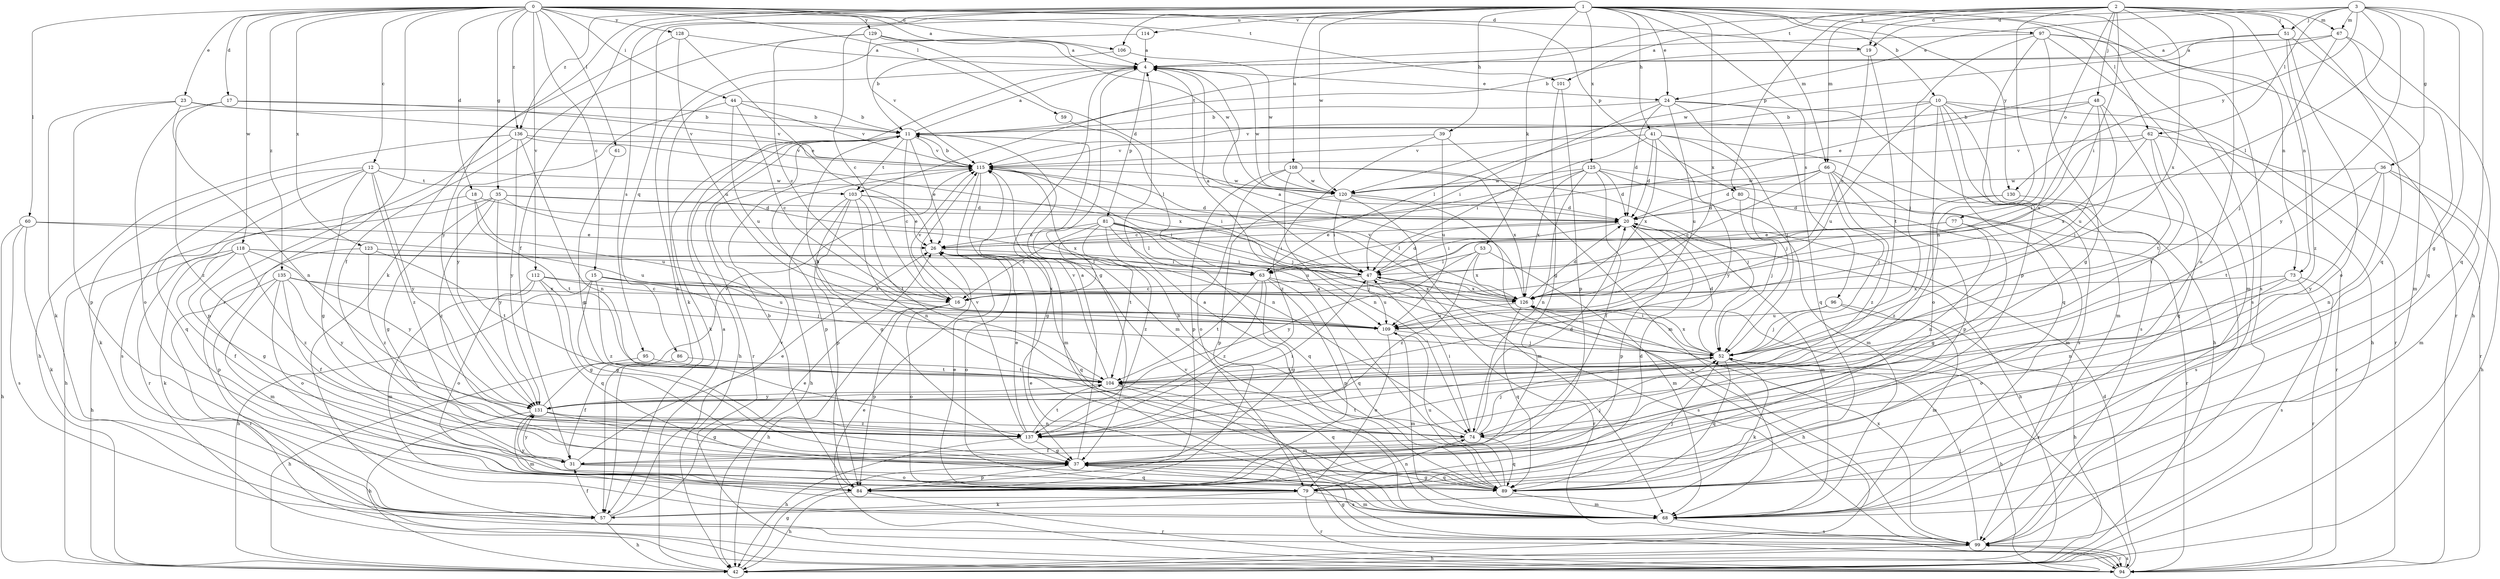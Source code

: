 strict digraph  {
0;
1;
2;
3;
4;
10;
11;
12;
15;
16;
17;
18;
19;
20;
23;
24;
26;
31;
35;
36;
37;
39;
41;
42;
44;
47;
48;
51;
52;
53;
57;
59;
60;
61;
62;
63;
66;
67;
68;
73;
74;
77;
79;
80;
81;
84;
86;
89;
94;
95;
96;
97;
99;
101;
103;
104;
106;
108;
109;
112;
114;
115;
118;
120;
123;
125;
126;
128;
129;
130;
131;
135;
136;
137;
0 -> 4  [label=a];
0 -> 12  [label=c];
0 -> 15  [label=c];
0 -> 17  [label=d];
0 -> 18  [label=d];
0 -> 19  [label=d];
0 -> 23  [label=e];
0 -> 35  [label=g];
0 -> 44  [label=i];
0 -> 59  [label=l];
0 -> 60  [label=l];
0 -> 61  [label=l];
0 -> 80  [label=p];
0 -> 94  [label=r];
0 -> 101  [label=t];
0 -> 106  [label=u];
0 -> 112  [label=v];
0 -> 118  [label=w];
0 -> 123  [label=x];
0 -> 128  [label=y];
0 -> 129  [label=y];
0 -> 135  [label=z];
0 -> 136  [label=z];
1 -> 10  [label=b];
1 -> 16  [label=c];
1 -> 24  [label=e];
1 -> 31  [label=f];
1 -> 39  [label=h];
1 -> 41  [label=h];
1 -> 53  [label=k];
1 -> 57  [label=k];
1 -> 62  [label=l];
1 -> 66  [label=m];
1 -> 73  [label=n];
1 -> 86  [label=q];
1 -> 95  [label=s];
1 -> 96  [label=s];
1 -> 97  [label=s];
1 -> 99  [label=s];
1 -> 106  [label=u];
1 -> 108  [label=u];
1 -> 114  [label=v];
1 -> 120  [label=w];
1 -> 125  [label=x];
1 -> 126  [label=x];
1 -> 130  [label=y];
1 -> 136  [label=z];
2 -> 19  [label=d];
2 -> 47  [label=i];
2 -> 48  [label=j];
2 -> 51  [label=j];
2 -> 66  [label=m];
2 -> 67  [label=m];
2 -> 73  [label=n];
2 -> 74  [label=n];
2 -> 77  [label=o];
2 -> 79  [label=o];
2 -> 80  [label=p];
2 -> 89  [label=q];
2 -> 101  [label=t];
2 -> 103  [label=t];
2 -> 126  [label=x];
3 -> 19  [label=d];
3 -> 24  [label=e];
3 -> 36  [label=g];
3 -> 37  [label=g];
3 -> 51  [label=j];
3 -> 62  [label=l];
3 -> 63  [label=l];
3 -> 67  [label=m];
3 -> 89  [label=q];
3 -> 130  [label=y];
3 -> 131  [label=y];
4 -> 24  [label=e];
4 -> 37  [label=g];
4 -> 57  [label=k];
4 -> 81  [label=p];
4 -> 120  [label=w];
10 -> 11  [label=b];
10 -> 42  [label=h];
10 -> 63  [label=l];
10 -> 68  [label=m];
10 -> 79  [label=o];
10 -> 89  [label=q];
10 -> 94  [label=r];
10 -> 99  [label=s];
10 -> 109  [label=u];
11 -> 4  [label=a];
11 -> 16  [label=c];
11 -> 26  [label=e];
11 -> 42  [label=h];
11 -> 57  [label=k];
11 -> 68  [label=m];
11 -> 94  [label=r];
11 -> 103  [label=t];
11 -> 115  [label=v];
12 -> 37  [label=g];
12 -> 57  [label=k];
12 -> 89  [label=q];
12 -> 99  [label=s];
12 -> 103  [label=t];
12 -> 120  [label=w];
12 -> 131  [label=y];
12 -> 137  [label=z];
15 -> 37  [label=g];
15 -> 42  [label=h];
15 -> 52  [label=j];
15 -> 109  [label=u];
15 -> 126  [label=x];
15 -> 137  [label=z];
16 -> 42  [label=h];
16 -> 79  [label=o];
16 -> 84  [label=p];
16 -> 115  [label=v];
17 -> 11  [label=b];
17 -> 79  [label=o];
17 -> 115  [label=v];
17 -> 137  [label=z];
18 -> 20  [label=d];
18 -> 42  [label=h];
18 -> 104  [label=t];
18 -> 109  [label=u];
19 -> 11  [label=b];
19 -> 16  [label=c];
19 -> 104  [label=t];
20 -> 26  [label=e];
20 -> 42  [label=h];
20 -> 47  [label=i];
20 -> 68  [label=m];
20 -> 84  [label=p];
23 -> 11  [label=b];
23 -> 57  [label=k];
23 -> 74  [label=n];
23 -> 84  [label=p];
23 -> 115  [label=v];
24 -> 11  [label=b];
24 -> 20  [label=d];
24 -> 42  [label=h];
24 -> 47  [label=i];
24 -> 52  [label=j];
24 -> 89  [label=q];
24 -> 109  [label=u];
26 -> 47  [label=i];
26 -> 79  [label=o];
26 -> 89  [label=q];
31 -> 26  [label=e];
31 -> 79  [label=o];
31 -> 89  [label=q];
31 -> 131  [label=y];
35 -> 20  [label=d];
35 -> 37  [label=g];
35 -> 47  [label=i];
35 -> 94  [label=r];
35 -> 126  [label=x];
35 -> 131  [label=y];
35 -> 137  [label=z];
36 -> 42  [label=h];
36 -> 68  [label=m];
36 -> 74  [label=n];
36 -> 104  [label=t];
36 -> 120  [label=w];
36 -> 131  [label=y];
37 -> 4  [label=a];
37 -> 52  [label=j];
37 -> 84  [label=p];
37 -> 89  [label=q];
37 -> 99  [label=s];
39 -> 68  [label=m];
39 -> 109  [label=u];
39 -> 115  [label=v];
39 -> 137  [label=z];
41 -> 20  [label=d];
41 -> 47  [label=i];
41 -> 52  [label=j];
41 -> 99  [label=s];
41 -> 115  [label=v];
41 -> 126  [label=x];
41 -> 131  [label=y];
42 -> 4  [label=a];
42 -> 37  [label=g];
44 -> 11  [label=b];
44 -> 16  [label=c];
44 -> 109  [label=u];
44 -> 115  [label=v];
44 -> 131  [label=y];
47 -> 4  [label=a];
47 -> 16  [label=c];
47 -> 20  [label=d];
47 -> 94  [label=r];
47 -> 99  [label=s];
47 -> 109  [label=u];
47 -> 126  [label=x];
48 -> 11  [label=b];
48 -> 52  [label=j];
48 -> 104  [label=t];
48 -> 109  [label=u];
48 -> 115  [label=v];
48 -> 126  [label=x];
51 -> 4  [label=a];
51 -> 68  [label=m];
51 -> 79  [label=o];
51 -> 120  [label=w];
51 -> 137  [label=z];
52 -> 20  [label=d];
52 -> 42  [label=h];
52 -> 47  [label=i];
52 -> 57  [label=k];
52 -> 89  [label=q];
52 -> 104  [label=t];
52 -> 126  [label=x];
53 -> 63  [label=l];
53 -> 68  [label=m];
53 -> 126  [label=x];
53 -> 131  [label=y];
53 -> 137  [label=z];
57 -> 26  [label=e];
57 -> 31  [label=f];
57 -> 42  [label=h];
57 -> 115  [label=v];
59 -> 63  [label=l];
60 -> 26  [label=e];
60 -> 42  [label=h];
60 -> 57  [label=k];
60 -> 99  [label=s];
60 -> 109  [label=u];
61 -> 37  [label=g];
62 -> 47  [label=i];
62 -> 89  [label=q];
62 -> 94  [label=r];
62 -> 104  [label=t];
62 -> 115  [label=v];
62 -> 126  [label=x];
63 -> 37  [label=g];
63 -> 84  [label=p];
63 -> 89  [label=q];
63 -> 104  [label=t];
63 -> 126  [label=x];
63 -> 137  [label=z];
66 -> 16  [label=c];
66 -> 20  [label=d];
66 -> 52  [label=j];
66 -> 68  [label=m];
66 -> 84  [label=p];
66 -> 120  [label=w];
66 -> 137  [label=z];
67 -> 4  [label=a];
67 -> 26  [label=e];
67 -> 42  [label=h];
67 -> 52  [label=j];
67 -> 89  [label=q];
68 -> 4  [label=a];
68 -> 26  [label=e];
68 -> 99  [label=s];
73 -> 74  [label=n];
73 -> 79  [label=o];
73 -> 94  [label=r];
73 -> 99  [label=s];
73 -> 126  [label=x];
74 -> 20  [label=d];
74 -> 31  [label=f];
74 -> 47  [label=i];
74 -> 52  [label=j];
74 -> 89  [label=q];
74 -> 104  [label=t];
77 -> 26  [label=e];
77 -> 37  [label=g];
77 -> 63  [label=l];
77 -> 74  [label=n];
79 -> 20  [label=d];
79 -> 26  [label=e];
79 -> 57  [label=k];
79 -> 68  [label=m];
79 -> 74  [label=n];
79 -> 94  [label=r];
79 -> 131  [label=y];
80 -> 20  [label=d];
80 -> 52  [label=j];
80 -> 94  [label=r];
81 -> 16  [label=c];
81 -> 26  [label=e];
81 -> 47  [label=i];
81 -> 52  [label=j];
81 -> 63  [label=l];
81 -> 89  [label=q];
81 -> 104  [label=t];
81 -> 109  [label=u];
81 -> 137  [label=z];
84 -> 11  [label=b];
84 -> 42  [label=h];
84 -> 94  [label=r];
86 -> 31  [label=f];
86 -> 104  [label=t];
89 -> 4  [label=a];
89 -> 11  [label=b];
89 -> 37  [label=g];
89 -> 52  [label=j];
89 -> 68  [label=m];
89 -> 109  [label=u];
94 -> 20  [label=d];
94 -> 26  [label=e];
94 -> 99  [label=s];
94 -> 115  [label=v];
95 -> 42  [label=h];
95 -> 104  [label=t];
96 -> 42  [label=h];
96 -> 52  [label=j];
96 -> 68  [label=m];
96 -> 109  [label=u];
97 -> 4  [label=a];
97 -> 37  [label=g];
97 -> 52  [label=j];
97 -> 68  [label=m];
97 -> 84  [label=p];
97 -> 94  [label=r];
97 -> 99  [label=s];
99 -> 37  [label=g];
99 -> 42  [label=h];
99 -> 52  [label=j];
99 -> 94  [label=r];
99 -> 126  [label=x];
101 -> 37  [label=g];
101 -> 84  [label=p];
103 -> 20  [label=d];
103 -> 26  [label=e];
103 -> 37  [label=g];
103 -> 42  [label=h];
103 -> 74  [label=n];
103 -> 84  [label=p];
103 -> 104  [label=t];
104 -> 11  [label=b];
104 -> 68  [label=m];
104 -> 89  [label=q];
104 -> 115  [label=v];
104 -> 131  [label=y];
106 -> 11  [label=b];
106 -> 120  [label=w];
108 -> 52  [label=j];
108 -> 74  [label=n];
108 -> 79  [label=o];
108 -> 84  [label=p];
108 -> 120  [label=w];
108 -> 126  [label=x];
109 -> 52  [label=j];
109 -> 68  [label=m];
109 -> 79  [label=o];
112 -> 16  [label=c];
112 -> 37  [label=g];
112 -> 68  [label=m];
112 -> 79  [label=o];
112 -> 89  [label=q];
112 -> 126  [label=x];
114 -> 4  [label=a];
114 -> 57  [label=k];
115 -> 11  [label=b];
115 -> 37  [label=g];
115 -> 47  [label=i];
115 -> 52  [label=j];
115 -> 68  [label=m];
115 -> 74  [label=n];
115 -> 84  [label=p];
115 -> 120  [label=w];
118 -> 31  [label=f];
118 -> 37  [label=g];
118 -> 42  [label=h];
118 -> 47  [label=i];
118 -> 57  [label=k];
118 -> 63  [label=l];
118 -> 131  [label=y];
118 -> 137  [label=z];
120 -> 20  [label=d];
120 -> 47  [label=i];
120 -> 68  [label=m];
120 -> 84  [label=p];
120 -> 99  [label=s];
123 -> 63  [label=l];
123 -> 84  [label=p];
123 -> 104  [label=t];
123 -> 137  [label=z];
125 -> 16  [label=c];
125 -> 20  [label=d];
125 -> 31  [label=f];
125 -> 68  [label=m];
125 -> 74  [label=n];
125 -> 94  [label=r];
125 -> 120  [label=w];
125 -> 126  [label=x];
126 -> 4  [label=a];
126 -> 20  [label=d];
126 -> 42  [label=h];
126 -> 89  [label=q];
126 -> 94  [label=r];
126 -> 109  [label=u];
126 -> 115  [label=v];
128 -> 4  [label=a];
128 -> 26  [label=e];
128 -> 109  [label=u];
128 -> 131  [label=y];
129 -> 4  [label=a];
129 -> 16  [label=c];
129 -> 20  [label=d];
129 -> 31  [label=f];
129 -> 115  [label=v];
129 -> 120  [label=w];
130 -> 20  [label=d];
130 -> 99  [label=s];
130 -> 137  [label=z];
131 -> 37  [label=g];
131 -> 42  [label=h];
131 -> 68  [label=m];
131 -> 74  [label=n];
131 -> 115  [label=v];
131 -> 137  [label=z];
135 -> 31  [label=f];
135 -> 68  [label=m];
135 -> 79  [label=o];
135 -> 94  [label=r];
135 -> 109  [label=u];
135 -> 126  [label=x];
135 -> 131  [label=y];
136 -> 42  [label=h];
136 -> 74  [label=n];
136 -> 84  [label=p];
136 -> 115  [label=v];
136 -> 126  [label=x];
136 -> 131  [label=y];
137 -> 26  [label=e];
137 -> 37  [label=g];
137 -> 42  [label=h];
137 -> 47  [label=i];
137 -> 104  [label=t];
137 -> 115  [label=v];
}
